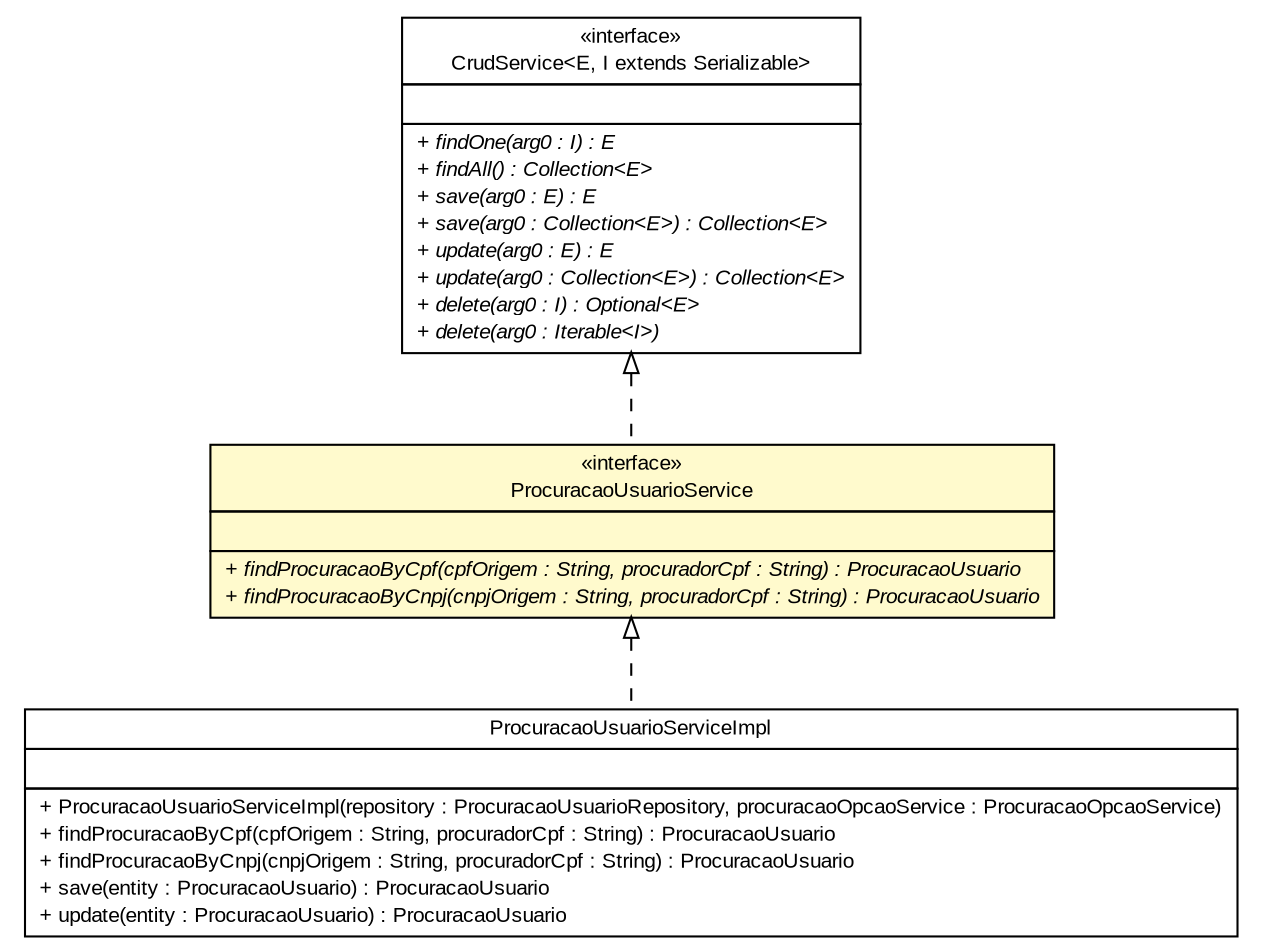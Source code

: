 #!/usr/local/bin/dot
#
# Class diagram 
# Generated by UMLGraph version R5_6 (http://www.umlgraph.org/)
#

digraph G {
	edge [fontname="arial",fontsize=10,labelfontname="arial",labelfontsize=10];
	node [fontname="arial",fontsize=10,shape=plaintext];
	nodesep=0.25;
	ranksep=0.5;
	// br.gov.to.sefaz.seg.business.gestao.service.ProcuracaoUsuarioService
	c32413 [label=<<table title="br.gov.to.sefaz.seg.business.gestao.service.ProcuracaoUsuarioService" border="0" cellborder="1" cellspacing="0" cellpadding="2" port="p" bgcolor="lemonChiffon" href="./ProcuracaoUsuarioService.html">
		<tr><td><table border="0" cellspacing="0" cellpadding="1">
<tr><td align="center" balign="center"> &#171;interface&#187; </td></tr>
<tr><td align="center" balign="center"> ProcuracaoUsuarioService </td></tr>
		</table></td></tr>
		<tr><td><table border="0" cellspacing="0" cellpadding="1">
<tr><td align="left" balign="left">  </td></tr>
		</table></td></tr>
		<tr><td><table border="0" cellspacing="0" cellpadding="1">
<tr><td align="left" balign="left"><font face="arial italic" point-size="10.0"> + findProcuracaoByCpf(cpfOrigem : String, procuradorCpf : String) : ProcuracaoUsuario </font></td></tr>
<tr><td align="left" balign="left"><font face="arial italic" point-size="10.0"> + findProcuracaoByCnpj(cnpjOrigem : String, procuradorCpf : String) : ProcuracaoUsuario </font></td></tr>
		</table></td></tr>
		</table>>, URL="./ProcuracaoUsuarioService.html", fontname="arial", fontcolor="black", fontsize=10.0];
	// br.gov.to.sefaz.seg.business.gestao.service.impl.ProcuracaoUsuarioServiceImpl
	c32447 [label=<<table title="br.gov.to.sefaz.seg.business.gestao.service.impl.ProcuracaoUsuarioServiceImpl" border="0" cellborder="1" cellspacing="0" cellpadding="2" port="p" href="./impl/ProcuracaoUsuarioServiceImpl.html">
		<tr><td><table border="0" cellspacing="0" cellpadding="1">
<tr><td align="center" balign="center"> ProcuracaoUsuarioServiceImpl </td></tr>
		</table></td></tr>
		<tr><td><table border="0" cellspacing="0" cellpadding="1">
<tr><td align="left" balign="left">  </td></tr>
		</table></td></tr>
		<tr><td><table border="0" cellspacing="0" cellpadding="1">
<tr><td align="left" balign="left"> + ProcuracaoUsuarioServiceImpl(repository : ProcuracaoUsuarioRepository, procuracaoOpcaoService : ProcuracaoOpcaoService) </td></tr>
<tr><td align="left" balign="left"> + findProcuracaoByCpf(cpfOrigem : String, procuradorCpf : String) : ProcuracaoUsuario </td></tr>
<tr><td align="left" balign="left"> + findProcuracaoByCnpj(cnpjOrigem : String, procuradorCpf : String) : ProcuracaoUsuario </td></tr>
<tr><td align="left" balign="left"> + save(entity : ProcuracaoUsuario) : ProcuracaoUsuario </td></tr>
<tr><td align="left" balign="left"> + update(entity : ProcuracaoUsuario) : ProcuracaoUsuario </td></tr>
		</table></td></tr>
		</table>>, URL="./impl/ProcuracaoUsuarioServiceImpl.html", fontname="arial", fontcolor="black", fontsize=10.0];
	//br.gov.to.sefaz.seg.business.gestao.service.ProcuracaoUsuarioService implements br.gov.to.sefaz.business.service.CrudService<E, I extends java.io.Serializable>
	c32558:p -> c32413:p [dir=back,arrowtail=empty,style=dashed];
	//br.gov.to.sefaz.seg.business.gestao.service.impl.ProcuracaoUsuarioServiceImpl implements br.gov.to.sefaz.seg.business.gestao.service.ProcuracaoUsuarioService
	c32413:p -> c32447:p [dir=back,arrowtail=empty,style=dashed];
	// br.gov.to.sefaz.business.service.CrudService<E, I extends java.io.Serializable>
	c32558 [label=<<table title="br.gov.to.sefaz.business.service.CrudService" border="0" cellborder="1" cellspacing="0" cellpadding="2" port="p" href="http://java.sun.com/j2se/1.4.2/docs/api/br/gov/to/sefaz/business/service/CrudService.html">
		<tr><td><table border="0" cellspacing="0" cellpadding="1">
<tr><td align="center" balign="center"> &#171;interface&#187; </td></tr>
<tr><td align="center" balign="center"> CrudService&lt;E, I extends Serializable&gt; </td></tr>
		</table></td></tr>
		<tr><td><table border="0" cellspacing="0" cellpadding="1">
<tr><td align="left" balign="left">  </td></tr>
		</table></td></tr>
		<tr><td><table border="0" cellspacing="0" cellpadding="1">
<tr><td align="left" balign="left"><font face="arial italic" point-size="10.0"> + findOne(arg0 : I) : E </font></td></tr>
<tr><td align="left" balign="left"><font face="arial italic" point-size="10.0"> + findAll() : Collection&lt;E&gt; </font></td></tr>
<tr><td align="left" balign="left"><font face="arial italic" point-size="10.0"> + save(arg0 : E) : E </font></td></tr>
<tr><td align="left" balign="left"><font face="arial italic" point-size="10.0"> + save(arg0 : Collection&lt;E&gt;) : Collection&lt;E&gt; </font></td></tr>
<tr><td align="left" balign="left"><font face="arial italic" point-size="10.0"> + update(arg0 : E) : E </font></td></tr>
<tr><td align="left" balign="left"><font face="arial italic" point-size="10.0"> + update(arg0 : Collection&lt;E&gt;) : Collection&lt;E&gt; </font></td></tr>
<tr><td align="left" balign="left"><font face="arial italic" point-size="10.0"> + delete(arg0 : I) : Optional&lt;E&gt; </font></td></tr>
<tr><td align="left" balign="left"><font face="arial italic" point-size="10.0"> + delete(arg0 : Iterable&lt;I&gt;) </font></td></tr>
		</table></td></tr>
		</table>>, URL="http://java.sun.com/j2se/1.4.2/docs/api/br/gov/to/sefaz/business/service/CrudService.html", fontname="arial", fontcolor="black", fontsize=10.0];
}

